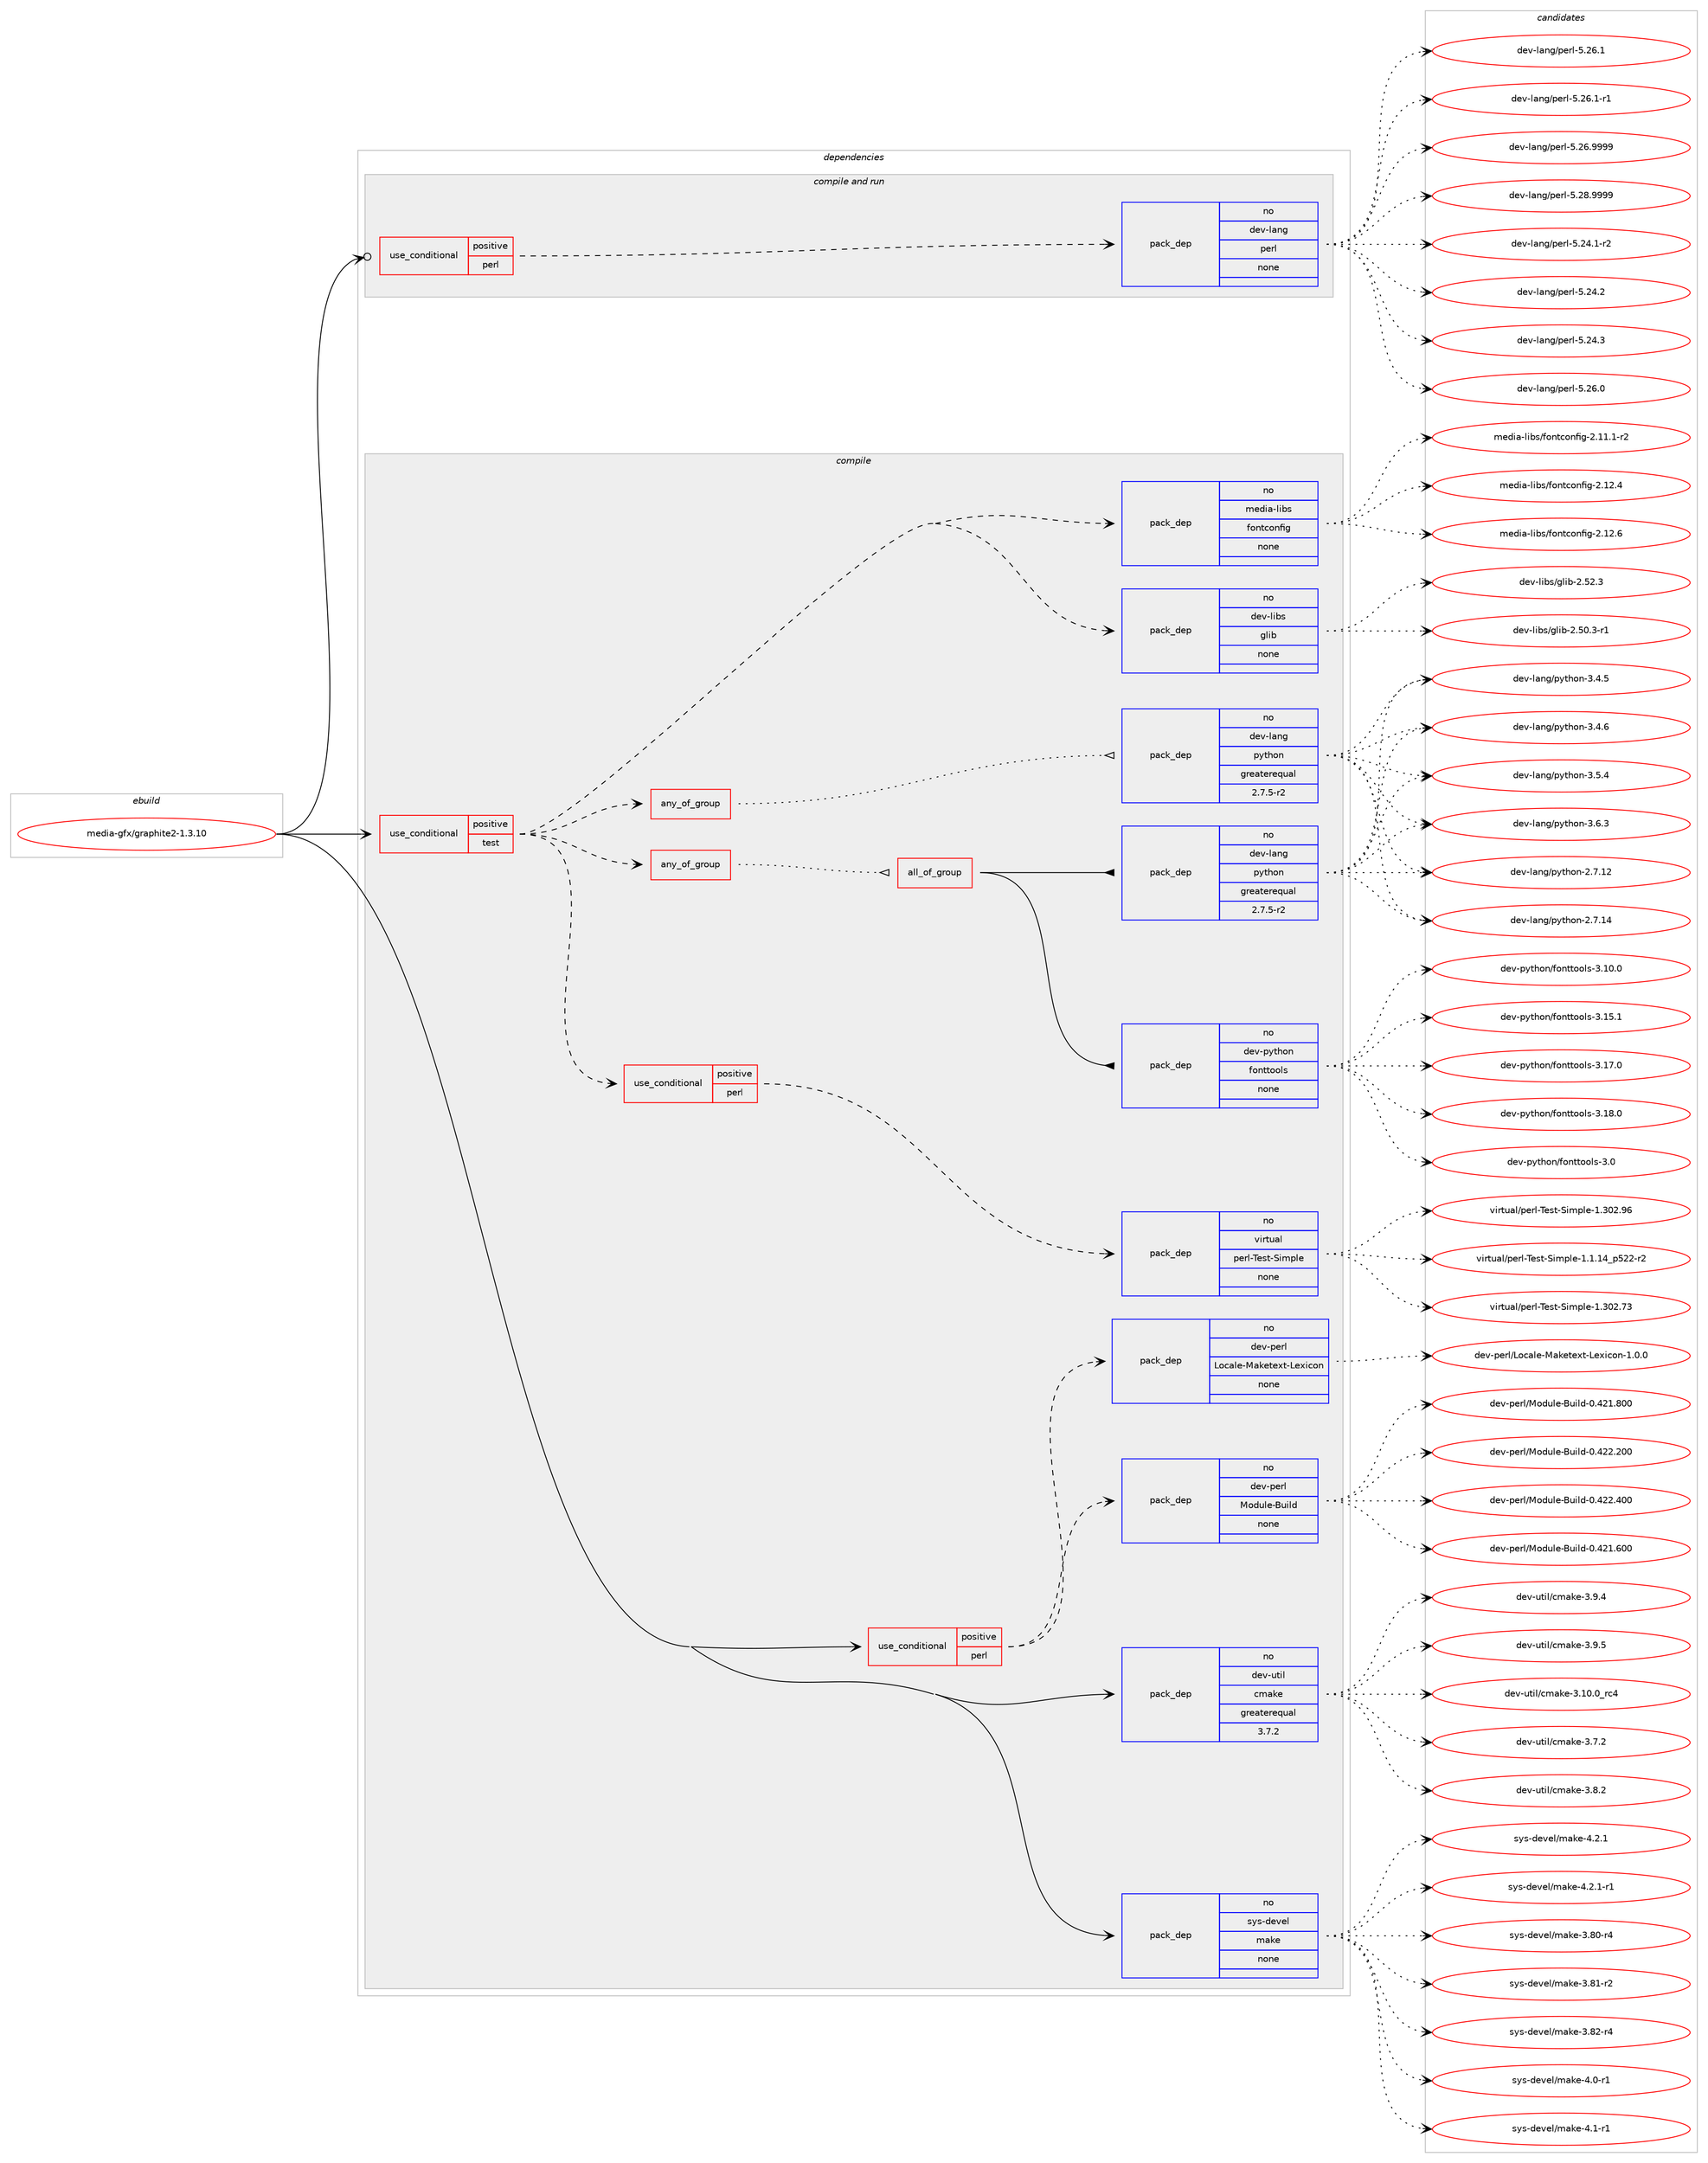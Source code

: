 digraph prolog {

# *************
# Graph options
# *************

newrank=true;
concentrate=true;
compound=true;
graph [rankdir=LR,fontname=Helvetica,fontsize=10,ranksep=1.5];#, ranksep=2.5, nodesep=0.2];
edge  [arrowhead=vee];
node  [fontname=Helvetica,fontsize=10];

# **********
# The ebuild
# **********

subgraph cluster_leftcol {
color=gray;
rank=same;
label=<<i>ebuild</i>>;
id [label="media-gfx/graphite2-1.3.10", color=red, width=4, href="../media-gfx/graphite2-1.3.10.svg"];
}

# ****************
# The dependencies
# ****************

subgraph cluster_midcol {
color=gray;
label=<<i>dependencies</i>>;
subgraph cluster_compile {
fillcolor="#eeeeee";
style=filled;
label=<<i>compile</i>>;
subgraph cond87592 {
dependency354072 [label=<<TABLE BORDER="0" CELLBORDER="1" CELLSPACING="0" CELLPADDING="4"><TR><TD ROWSPAN="3" CELLPADDING="10">use_conditional</TD></TR><TR><TD>positive</TD></TR><TR><TD>perl</TD></TR></TABLE>>, shape=none, color=red];
subgraph pack261093 {
dependency354073 [label=<<TABLE BORDER="0" CELLBORDER="1" CELLSPACING="0" CELLPADDING="4" WIDTH="220"><TR><TD ROWSPAN="6" CELLPADDING="30">pack_dep</TD></TR><TR><TD WIDTH="110">no</TD></TR><TR><TD>dev-perl</TD></TR><TR><TD>Module-Build</TD></TR><TR><TD>none</TD></TR><TR><TD></TD></TR></TABLE>>, shape=none, color=blue];
}
dependency354072:e -> dependency354073:w [weight=20,style="dashed",arrowhead="vee"];
subgraph pack261094 {
dependency354074 [label=<<TABLE BORDER="0" CELLBORDER="1" CELLSPACING="0" CELLPADDING="4" WIDTH="220"><TR><TD ROWSPAN="6" CELLPADDING="30">pack_dep</TD></TR><TR><TD WIDTH="110">no</TD></TR><TR><TD>dev-perl</TD></TR><TR><TD>Locale-Maketext-Lexicon</TD></TR><TR><TD>none</TD></TR><TR><TD></TD></TR></TABLE>>, shape=none, color=blue];
}
dependency354072:e -> dependency354074:w [weight=20,style="dashed",arrowhead="vee"];
}
id:e -> dependency354072:w [weight=20,style="solid",arrowhead="vee"];
subgraph cond87593 {
dependency354075 [label=<<TABLE BORDER="0" CELLBORDER="1" CELLSPACING="0" CELLPADDING="4"><TR><TD ROWSPAN="3" CELLPADDING="10">use_conditional</TD></TR><TR><TD>positive</TD></TR><TR><TD>test</TD></TR></TABLE>>, shape=none, color=red];
subgraph pack261095 {
dependency354076 [label=<<TABLE BORDER="0" CELLBORDER="1" CELLSPACING="0" CELLPADDING="4" WIDTH="220"><TR><TD ROWSPAN="6" CELLPADDING="30">pack_dep</TD></TR><TR><TD WIDTH="110">no</TD></TR><TR><TD>dev-libs</TD></TR><TR><TD>glib</TD></TR><TR><TD>none</TD></TR><TR><TD></TD></TR></TABLE>>, shape=none, color=blue];
}
dependency354075:e -> dependency354076:w [weight=20,style="dashed",arrowhead="vee"];
subgraph pack261096 {
dependency354077 [label=<<TABLE BORDER="0" CELLBORDER="1" CELLSPACING="0" CELLPADDING="4" WIDTH="220"><TR><TD ROWSPAN="6" CELLPADDING="30">pack_dep</TD></TR><TR><TD WIDTH="110">no</TD></TR><TR><TD>media-libs</TD></TR><TR><TD>fontconfig</TD></TR><TR><TD>none</TD></TR><TR><TD></TD></TR></TABLE>>, shape=none, color=blue];
}
dependency354075:e -> dependency354077:w [weight=20,style="dashed",arrowhead="vee"];
subgraph any5279 {
dependency354078 [label=<<TABLE BORDER="0" CELLBORDER="1" CELLSPACING="0" CELLPADDING="4"><TR><TD CELLPADDING="10">any_of_group</TD></TR></TABLE>>, shape=none, color=red];subgraph all111 {
dependency354079 [label=<<TABLE BORDER="0" CELLBORDER="1" CELLSPACING="0" CELLPADDING="4"><TR><TD CELLPADDING="10">all_of_group</TD></TR></TABLE>>, shape=none, color=red];subgraph pack261097 {
dependency354080 [label=<<TABLE BORDER="0" CELLBORDER="1" CELLSPACING="0" CELLPADDING="4" WIDTH="220"><TR><TD ROWSPAN="6" CELLPADDING="30">pack_dep</TD></TR><TR><TD WIDTH="110">no</TD></TR><TR><TD>dev-lang</TD></TR><TR><TD>python</TD></TR><TR><TD>greaterequal</TD></TR><TR><TD>2.7.5-r2</TD></TR></TABLE>>, shape=none, color=blue];
}
dependency354079:e -> dependency354080:w [weight=20,style="solid",arrowhead="inv"];
subgraph pack261098 {
dependency354081 [label=<<TABLE BORDER="0" CELLBORDER="1" CELLSPACING="0" CELLPADDING="4" WIDTH="220"><TR><TD ROWSPAN="6" CELLPADDING="30">pack_dep</TD></TR><TR><TD WIDTH="110">no</TD></TR><TR><TD>dev-python</TD></TR><TR><TD>fonttools</TD></TR><TR><TD>none</TD></TR><TR><TD></TD></TR></TABLE>>, shape=none, color=blue];
}
dependency354079:e -> dependency354081:w [weight=20,style="solid",arrowhead="inv"];
}
dependency354078:e -> dependency354079:w [weight=20,style="dotted",arrowhead="oinv"];
}
dependency354075:e -> dependency354078:w [weight=20,style="dashed",arrowhead="vee"];
subgraph any5280 {
dependency354082 [label=<<TABLE BORDER="0" CELLBORDER="1" CELLSPACING="0" CELLPADDING="4"><TR><TD CELLPADDING="10">any_of_group</TD></TR></TABLE>>, shape=none, color=red];subgraph pack261099 {
dependency354083 [label=<<TABLE BORDER="0" CELLBORDER="1" CELLSPACING="0" CELLPADDING="4" WIDTH="220"><TR><TD ROWSPAN="6" CELLPADDING="30">pack_dep</TD></TR><TR><TD WIDTH="110">no</TD></TR><TR><TD>dev-lang</TD></TR><TR><TD>python</TD></TR><TR><TD>greaterequal</TD></TR><TR><TD>2.7.5-r2</TD></TR></TABLE>>, shape=none, color=blue];
}
dependency354082:e -> dependency354083:w [weight=20,style="dotted",arrowhead="oinv"];
}
dependency354075:e -> dependency354082:w [weight=20,style="dashed",arrowhead="vee"];
subgraph cond87594 {
dependency354084 [label=<<TABLE BORDER="0" CELLBORDER="1" CELLSPACING="0" CELLPADDING="4"><TR><TD ROWSPAN="3" CELLPADDING="10">use_conditional</TD></TR><TR><TD>positive</TD></TR><TR><TD>perl</TD></TR></TABLE>>, shape=none, color=red];
subgraph pack261100 {
dependency354085 [label=<<TABLE BORDER="0" CELLBORDER="1" CELLSPACING="0" CELLPADDING="4" WIDTH="220"><TR><TD ROWSPAN="6" CELLPADDING="30">pack_dep</TD></TR><TR><TD WIDTH="110">no</TD></TR><TR><TD>virtual</TD></TR><TR><TD>perl-Test-Simple</TD></TR><TR><TD>none</TD></TR><TR><TD></TD></TR></TABLE>>, shape=none, color=blue];
}
dependency354084:e -> dependency354085:w [weight=20,style="dashed",arrowhead="vee"];
}
dependency354075:e -> dependency354084:w [weight=20,style="dashed",arrowhead="vee"];
}
id:e -> dependency354075:w [weight=20,style="solid",arrowhead="vee"];
subgraph pack261101 {
dependency354086 [label=<<TABLE BORDER="0" CELLBORDER="1" CELLSPACING="0" CELLPADDING="4" WIDTH="220"><TR><TD ROWSPAN="6" CELLPADDING="30">pack_dep</TD></TR><TR><TD WIDTH="110">no</TD></TR><TR><TD>dev-util</TD></TR><TR><TD>cmake</TD></TR><TR><TD>greaterequal</TD></TR><TR><TD>3.7.2</TD></TR></TABLE>>, shape=none, color=blue];
}
id:e -> dependency354086:w [weight=20,style="solid",arrowhead="vee"];
subgraph pack261102 {
dependency354087 [label=<<TABLE BORDER="0" CELLBORDER="1" CELLSPACING="0" CELLPADDING="4" WIDTH="220"><TR><TD ROWSPAN="6" CELLPADDING="30">pack_dep</TD></TR><TR><TD WIDTH="110">no</TD></TR><TR><TD>sys-devel</TD></TR><TR><TD>make</TD></TR><TR><TD>none</TD></TR><TR><TD></TD></TR></TABLE>>, shape=none, color=blue];
}
id:e -> dependency354087:w [weight=20,style="solid",arrowhead="vee"];
}
subgraph cluster_compileandrun {
fillcolor="#eeeeee";
style=filled;
label=<<i>compile and run</i>>;
subgraph cond87595 {
dependency354088 [label=<<TABLE BORDER="0" CELLBORDER="1" CELLSPACING="0" CELLPADDING="4"><TR><TD ROWSPAN="3" CELLPADDING="10">use_conditional</TD></TR><TR><TD>positive</TD></TR><TR><TD>perl</TD></TR></TABLE>>, shape=none, color=red];
subgraph pack261103 {
dependency354089 [label=<<TABLE BORDER="0" CELLBORDER="1" CELLSPACING="0" CELLPADDING="4" WIDTH="220"><TR><TD ROWSPAN="6" CELLPADDING="30">pack_dep</TD></TR><TR><TD WIDTH="110">no</TD></TR><TR><TD>dev-lang</TD></TR><TR><TD>perl</TD></TR><TR><TD>none</TD></TR><TR><TD></TD></TR></TABLE>>, shape=none, color=blue];
}
dependency354088:e -> dependency354089:w [weight=20,style="dashed",arrowhead="vee"];
}
id:e -> dependency354088:w [weight=20,style="solid",arrowhead="odotvee"];
}
subgraph cluster_run {
fillcolor="#eeeeee";
style=filled;
label=<<i>run</i>>;
}
}

# **************
# The candidates
# **************

subgraph cluster_choices {
rank=same;
color=gray;
label=<<i>candidates</i>>;

subgraph choice261093 {
color=black;
nodesep=1;
choice100101118451121011141084777111100117108101456611710510810045484652504946544848 [label="dev-perl/Module-Build-0.421.600", color=red, width=4,href="../dev-perl/Module-Build-0.421.600.svg"];
choice100101118451121011141084777111100117108101456611710510810045484652504946564848 [label="dev-perl/Module-Build-0.421.800", color=red, width=4,href="../dev-perl/Module-Build-0.421.800.svg"];
choice100101118451121011141084777111100117108101456611710510810045484652505046504848 [label="dev-perl/Module-Build-0.422.200", color=red, width=4,href="../dev-perl/Module-Build-0.422.200.svg"];
choice100101118451121011141084777111100117108101456611710510810045484652505046524848 [label="dev-perl/Module-Build-0.422.400", color=red, width=4,href="../dev-perl/Module-Build-0.422.400.svg"];
dependency354073:e -> choice100101118451121011141084777111100117108101456611710510810045484652504946544848:w [style=dotted,weight="100"];
dependency354073:e -> choice100101118451121011141084777111100117108101456611710510810045484652504946564848:w [style=dotted,weight="100"];
dependency354073:e -> choice100101118451121011141084777111100117108101456611710510810045484652505046504848:w [style=dotted,weight="100"];
dependency354073:e -> choice100101118451121011141084777111100117108101456611710510810045484652505046524848:w [style=dotted,weight="100"];
}
subgraph choice261094 {
color=black;
nodesep=1;
choice1001011184511210111410847761119997108101457797107101116101120116457610112010599111110454946484648 [label="dev-perl/Locale-Maketext-Lexicon-1.0.0", color=red, width=4,href="../dev-perl/Locale-Maketext-Lexicon-1.0.0.svg"];
dependency354074:e -> choice1001011184511210111410847761119997108101457797107101116101120116457610112010599111110454946484648:w [style=dotted,weight="100"];
}
subgraph choice261095 {
color=black;
nodesep=1;
choice10010111845108105981154710310810598455046534846514511449 [label="dev-libs/glib-2.50.3-r1", color=red, width=4,href="../dev-libs/glib-2.50.3-r1.svg"];
choice1001011184510810598115471031081059845504653504651 [label="dev-libs/glib-2.52.3", color=red, width=4,href="../dev-libs/glib-2.52.3.svg"];
dependency354076:e -> choice10010111845108105981154710310810598455046534846514511449:w [style=dotted,weight="100"];
dependency354076:e -> choice1001011184510810598115471031081059845504653504651:w [style=dotted,weight="100"];
}
subgraph choice261096 {
color=black;
nodesep=1;
choice1091011001059745108105981154710211111011699111110102105103455046494946494511450 [label="media-libs/fontconfig-2.11.1-r2", color=red, width=4,href="../media-libs/fontconfig-2.11.1-r2.svg"];
choice109101100105974510810598115471021111101169911111010210510345504649504652 [label="media-libs/fontconfig-2.12.4", color=red, width=4,href="../media-libs/fontconfig-2.12.4.svg"];
choice109101100105974510810598115471021111101169911111010210510345504649504654 [label="media-libs/fontconfig-2.12.6", color=red, width=4,href="../media-libs/fontconfig-2.12.6.svg"];
dependency354077:e -> choice1091011001059745108105981154710211111011699111110102105103455046494946494511450:w [style=dotted,weight="100"];
dependency354077:e -> choice109101100105974510810598115471021111101169911111010210510345504649504652:w [style=dotted,weight="100"];
dependency354077:e -> choice109101100105974510810598115471021111101169911111010210510345504649504654:w [style=dotted,weight="100"];
}
subgraph choice261097 {
color=black;
nodesep=1;
choice10010111845108971101034711212111610411111045504655464950 [label="dev-lang/python-2.7.12", color=red, width=4,href="../dev-lang/python-2.7.12.svg"];
choice10010111845108971101034711212111610411111045504655464952 [label="dev-lang/python-2.7.14", color=red, width=4,href="../dev-lang/python-2.7.14.svg"];
choice100101118451089711010347112121116104111110455146524653 [label="dev-lang/python-3.4.5", color=red, width=4,href="../dev-lang/python-3.4.5.svg"];
choice100101118451089711010347112121116104111110455146524654 [label="dev-lang/python-3.4.6", color=red, width=4,href="../dev-lang/python-3.4.6.svg"];
choice100101118451089711010347112121116104111110455146534652 [label="dev-lang/python-3.5.4", color=red, width=4,href="../dev-lang/python-3.5.4.svg"];
choice100101118451089711010347112121116104111110455146544651 [label="dev-lang/python-3.6.3", color=red, width=4,href="../dev-lang/python-3.6.3.svg"];
dependency354080:e -> choice10010111845108971101034711212111610411111045504655464950:w [style=dotted,weight="100"];
dependency354080:e -> choice10010111845108971101034711212111610411111045504655464952:w [style=dotted,weight="100"];
dependency354080:e -> choice100101118451089711010347112121116104111110455146524653:w [style=dotted,weight="100"];
dependency354080:e -> choice100101118451089711010347112121116104111110455146524654:w [style=dotted,weight="100"];
dependency354080:e -> choice100101118451089711010347112121116104111110455146534652:w [style=dotted,weight="100"];
dependency354080:e -> choice100101118451089711010347112121116104111110455146544651:w [style=dotted,weight="100"];
}
subgraph choice261098 {
color=black;
nodesep=1;
choice100101118451121211161041111104710211111011611611111110811545514648 [label="dev-python/fonttools-3.0", color=red, width=4,href="../dev-python/fonttools-3.0.svg"];
choice100101118451121211161041111104710211111011611611111110811545514649484648 [label="dev-python/fonttools-3.10.0", color=red, width=4,href="../dev-python/fonttools-3.10.0.svg"];
choice100101118451121211161041111104710211111011611611111110811545514649534649 [label="dev-python/fonttools-3.15.1", color=red, width=4,href="../dev-python/fonttools-3.15.1.svg"];
choice100101118451121211161041111104710211111011611611111110811545514649554648 [label="dev-python/fonttools-3.17.0", color=red, width=4,href="../dev-python/fonttools-3.17.0.svg"];
choice100101118451121211161041111104710211111011611611111110811545514649564648 [label="dev-python/fonttools-3.18.0", color=red, width=4,href="../dev-python/fonttools-3.18.0.svg"];
dependency354081:e -> choice100101118451121211161041111104710211111011611611111110811545514648:w [style=dotted,weight="100"];
dependency354081:e -> choice100101118451121211161041111104710211111011611611111110811545514649484648:w [style=dotted,weight="100"];
dependency354081:e -> choice100101118451121211161041111104710211111011611611111110811545514649534649:w [style=dotted,weight="100"];
dependency354081:e -> choice100101118451121211161041111104710211111011611611111110811545514649554648:w [style=dotted,weight="100"];
dependency354081:e -> choice100101118451121211161041111104710211111011611611111110811545514649564648:w [style=dotted,weight="100"];
}
subgraph choice261099 {
color=black;
nodesep=1;
choice10010111845108971101034711212111610411111045504655464950 [label="dev-lang/python-2.7.12", color=red, width=4,href="../dev-lang/python-2.7.12.svg"];
choice10010111845108971101034711212111610411111045504655464952 [label="dev-lang/python-2.7.14", color=red, width=4,href="../dev-lang/python-2.7.14.svg"];
choice100101118451089711010347112121116104111110455146524653 [label="dev-lang/python-3.4.5", color=red, width=4,href="../dev-lang/python-3.4.5.svg"];
choice100101118451089711010347112121116104111110455146524654 [label="dev-lang/python-3.4.6", color=red, width=4,href="../dev-lang/python-3.4.6.svg"];
choice100101118451089711010347112121116104111110455146534652 [label="dev-lang/python-3.5.4", color=red, width=4,href="../dev-lang/python-3.5.4.svg"];
choice100101118451089711010347112121116104111110455146544651 [label="dev-lang/python-3.6.3", color=red, width=4,href="../dev-lang/python-3.6.3.svg"];
dependency354083:e -> choice10010111845108971101034711212111610411111045504655464950:w [style=dotted,weight="100"];
dependency354083:e -> choice10010111845108971101034711212111610411111045504655464952:w [style=dotted,weight="100"];
dependency354083:e -> choice100101118451089711010347112121116104111110455146524653:w [style=dotted,weight="100"];
dependency354083:e -> choice100101118451089711010347112121116104111110455146524654:w [style=dotted,weight="100"];
dependency354083:e -> choice100101118451089711010347112121116104111110455146534652:w [style=dotted,weight="100"];
dependency354083:e -> choice100101118451089711010347112121116104111110455146544651:w [style=dotted,weight="100"];
}
subgraph choice261100 {
color=black;
nodesep=1;
choice11810511411611797108471121011141084584101115116458310510911210810145494649464952951125350504511450 [label="virtual/perl-Test-Simple-1.1.14_p522-r2", color=red, width=4,href="../virtual/perl-Test-Simple-1.1.14_p522-r2.svg"];
choice118105114116117971084711210111410845841011151164583105109112108101454946514850465551 [label="virtual/perl-Test-Simple-1.302.73", color=red, width=4,href="../virtual/perl-Test-Simple-1.302.73.svg"];
choice118105114116117971084711210111410845841011151164583105109112108101454946514850465754 [label="virtual/perl-Test-Simple-1.302.96", color=red, width=4,href="../virtual/perl-Test-Simple-1.302.96.svg"];
dependency354085:e -> choice11810511411611797108471121011141084584101115116458310510911210810145494649464952951125350504511450:w [style=dotted,weight="100"];
dependency354085:e -> choice118105114116117971084711210111410845841011151164583105109112108101454946514850465551:w [style=dotted,weight="100"];
dependency354085:e -> choice118105114116117971084711210111410845841011151164583105109112108101454946514850465754:w [style=dotted,weight="100"];
}
subgraph choice261101 {
color=black;
nodesep=1;
choice1001011184511711610510847991099710710145514649484648951149952 [label="dev-util/cmake-3.10.0_rc4", color=red, width=4,href="../dev-util/cmake-3.10.0_rc4.svg"];
choice10010111845117116105108479910997107101455146554650 [label="dev-util/cmake-3.7.2", color=red, width=4,href="../dev-util/cmake-3.7.2.svg"];
choice10010111845117116105108479910997107101455146564650 [label="dev-util/cmake-3.8.2", color=red, width=4,href="../dev-util/cmake-3.8.2.svg"];
choice10010111845117116105108479910997107101455146574652 [label="dev-util/cmake-3.9.4", color=red, width=4,href="../dev-util/cmake-3.9.4.svg"];
choice10010111845117116105108479910997107101455146574653 [label="dev-util/cmake-3.9.5", color=red, width=4,href="../dev-util/cmake-3.9.5.svg"];
dependency354086:e -> choice1001011184511711610510847991099710710145514649484648951149952:w [style=dotted,weight="100"];
dependency354086:e -> choice10010111845117116105108479910997107101455146554650:w [style=dotted,weight="100"];
dependency354086:e -> choice10010111845117116105108479910997107101455146564650:w [style=dotted,weight="100"];
dependency354086:e -> choice10010111845117116105108479910997107101455146574652:w [style=dotted,weight="100"];
dependency354086:e -> choice10010111845117116105108479910997107101455146574653:w [style=dotted,weight="100"];
}
subgraph choice261102 {
color=black;
nodesep=1;
choice11512111545100101118101108471099710710145514656484511452 [label="sys-devel/make-3.80-r4", color=red, width=4,href="../sys-devel/make-3.80-r4.svg"];
choice11512111545100101118101108471099710710145514656494511450 [label="sys-devel/make-3.81-r2", color=red, width=4,href="../sys-devel/make-3.81-r2.svg"];
choice11512111545100101118101108471099710710145514656504511452 [label="sys-devel/make-3.82-r4", color=red, width=4,href="../sys-devel/make-3.82-r4.svg"];
choice115121115451001011181011084710997107101455246484511449 [label="sys-devel/make-4.0-r1", color=red, width=4,href="../sys-devel/make-4.0-r1.svg"];
choice115121115451001011181011084710997107101455246494511449 [label="sys-devel/make-4.1-r1", color=red, width=4,href="../sys-devel/make-4.1-r1.svg"];
choice115121115451001011181011084710997107101455246504649 [label="sys-devel/make-4.2.1", color=red, width=4,href="../sys-devel/make-4.2.1.svg"];
choice1151211154510010111810110847109971071014552465046494511449 [label="sys-devel/make-4.2.1-r1", color=red, width=4,href="../sys-devel/make-4.2.1-r1.svg"];
dependency354087:e -> choice11512111545100101118101108471099710710145514656484511452:w [style=dotted,weight="100"];
dependency354087:e -> choice11512111545100101118101108471099710710145514656494511450:w [style=dotted,weight="100"];
dependency354087:e -> choice11512111545100101118101108471099710710145514656504511452:w [style=dotted,weight="100"];
dependency354087:e -> choice115121115451001011181011084710997107101455246484511449:w [style=dotted,weight="100"];
dependency354087:e -> choice115121115451001011181011084710997107101455246494511449:w [style=dotted,weight="100"];
dependency354087:e -> choice115121115451001011181011084710997107101455246504649:w [style=dotted,weight="100"];
dependency354087:e -> choice1151211154510010111810110847109971071014552465046494511449:w [style=dotted,weight="100"];
}
subgraph choice261103 {
color=black;
nodesep=1;
choice100101118451089711010347112101114108455346505246494511450 [label="dev-lang/perl-5.24.1-r2", color=red, width=4,href="../dev-lang/perl-5.24.1-r2.svg"];
choice10010111845108971101034711210111410845534650524650 [label="dev-lang/perl-5.24.2", color=red, width=4,href="../dev-lang/perl-5.24.2.svg"];
choice10010111845108971101034711210111410845534650524651 [label="dev-lang/perl-5.24.3", color=red, width=4,href="../dev-lang/perl-5.24.3.svg"];
choice10010111845108971101034711210111410845534650544648 [label="dev-lang/perl-5.26.0", color=red, width=4,href="../dev-lang/perl-5.26.0.svg"];
choice10010111845108971101034711210111410845534650544649 [label="dev-lang/perl-5.26.1", color=red, width=4,href="../dev-lang/perl-5.26.1.svg"];
choice100101118451089711010347112101114108455346505446494511449 [label="dev-lang/perl-5.26.1-r1", color=red, width=4,href="../dev-lang/perl-5.26.1-r1.svg"];
choice10010111845108971101034711210111410845534650544657575757 [label="dev-lang/perl-5.26.9999", color=red, width=4,href="../dev-lang/perl-5.26.9999.svg"];
choice10010111845108971101034711210111410845534650564657575757 [label="dev-lang/perl-5.28.9999", color=red, width=4,href="../dev-lang/perl-5.28.9999.svg"];
dependency354089:e -> choice100101118451089711010347112101114108455346505246494511450:w [style=dotted,weight="100"];
dependency354089:e -> choice10010111845108971101034711210111410845534650524650:w [style=dotted,weight="100"];
dependency354089:e -> choice10010111845108971101034711210111410845534650524651:w [style=dotted,weight="100"];
dependency354089:e -> choice10010111845108971101034711210111410845534650544648:w [style=dotted,weight="100"];
dependency354089:e -> choice10010111845108971101034711210111410845534650544649:w [style=dotted,weight="100"];
dependency354089:e -> choice100101118451089711010347112101114108455346505446494511449:w [style=dotted,weight="100"];
dependency354089:e -> choice10010111845108971101034711210111410845534650544657575757:w [style=dotted,weight="100"];
dependency354089:e -> choice10010111845108971101034711210111410845534650564657575757:w [style=dotted,weight="100"];
}
}

}
